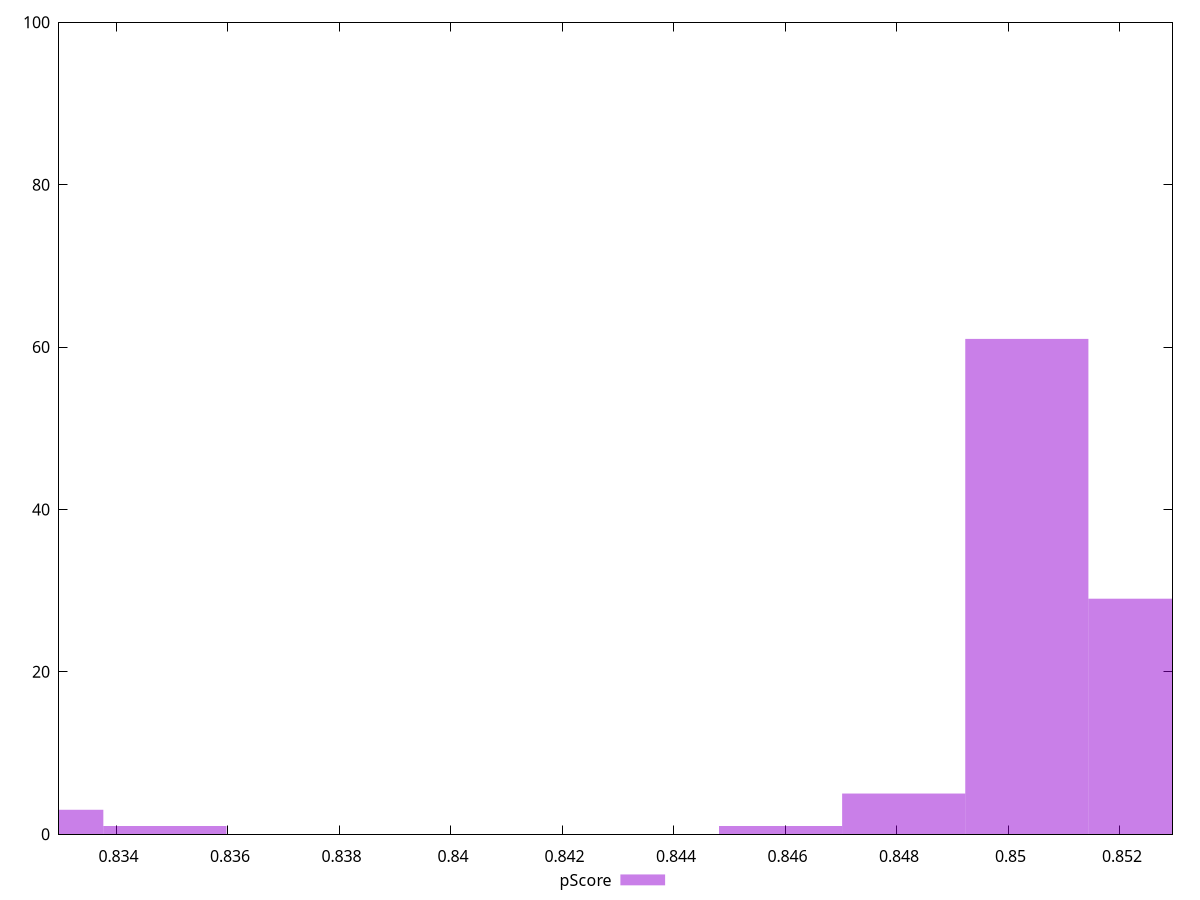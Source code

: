 reset

$pScore <<EOF
0.8525394549609344 29
0.8503308035232118 61
0.8481221520854891 5
0.8459135006477665 1
0.8326615920214308 3
0.8348702434591534 1
EOF

set key outside below
set boxwidth 0.002208651437722628
set xrange [0.8329705764374848:0.8529436760047278]
set yrange [0:100]
set trange [0:100]
set style fill transparent solid 0.5 noborder
set terminal svg size 640, 490 enhanced background rgb 'white'
set output "reprap/largest-contentful-paint/samples/pages+cached+noexternal+nofonts+nosvg+noimg+nocss/pScore/histogram.svg"

plot $pScore title "pScore" with boxes

reset

